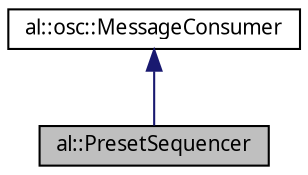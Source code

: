 digraph "al::PresetSequencer"
{
 // LATEX_PDF_SIZE
  bgcolor="transparent";
  edge [fontname="FreeSans.ttf",fontsize="10",labelfontname="FreeSans.ttf",labelfontsize="10"];
  node [fontname="FreeSans.ttf",fontsize="10",shape=record];
  Node1 [label="al::PresetSequencer",height=0.2,width=0.4,color="black", fillcolor="grey75", style="filled", fontcolor="black",tooltip="The PresetSequencer class allows triggering presets from a PresetHandler over time."];
  Node2 -> Node1 [dir="back",color="midnightblue",fontsize="10",style="solid",fontname="FreeSans.ttf"];
  Node2 [label="al::osc::MessageConsumer",height=0.2,width=0.4,color="black",URL="$classal_1_1osc_1_1_message_consumer.html",tooltip=" "];
}

